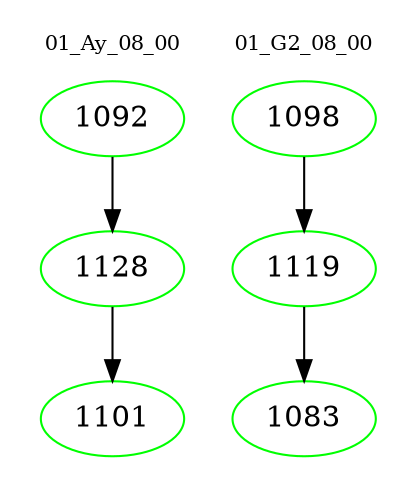 digraph{
subgraph cluster_0 {
color = white
label = "01_Ay_08_00";
fontsize=10;
T0_1092 [label="1092", color="green"]
T0_1092 -> T0_1128 [color="black"]
T0_1128 [label="1128", color="green"]
T0_1128 -> T0_1101 [color="black"]
T0_1101 [label="1101", color="green"]
}
subgraph cluster_1 {
color = white
label = "01_G2_08_00";
fontsize=10;
T1_1098 [label="1098", color="green"]
T1_1098 -> T1_1119 [color="black"]
T1_1119 [label="1119", color="green"]
T1_1119 -> T1_1083 [color="black"]
T1_1083 [label="1083", color="green"]
}
}
